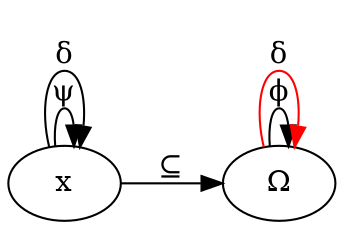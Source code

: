 digraph name {
rankdir=LR;
0 [label="Ω"];
1 [label="x"];
0 -> 0 [label="ϕ"];
0 -> 0 [label="δ", color=red];
1 -> 1 [label="ψ"];
1 -> 1 [label="δ"];
1 -> 0 [label="⊆"];
}

